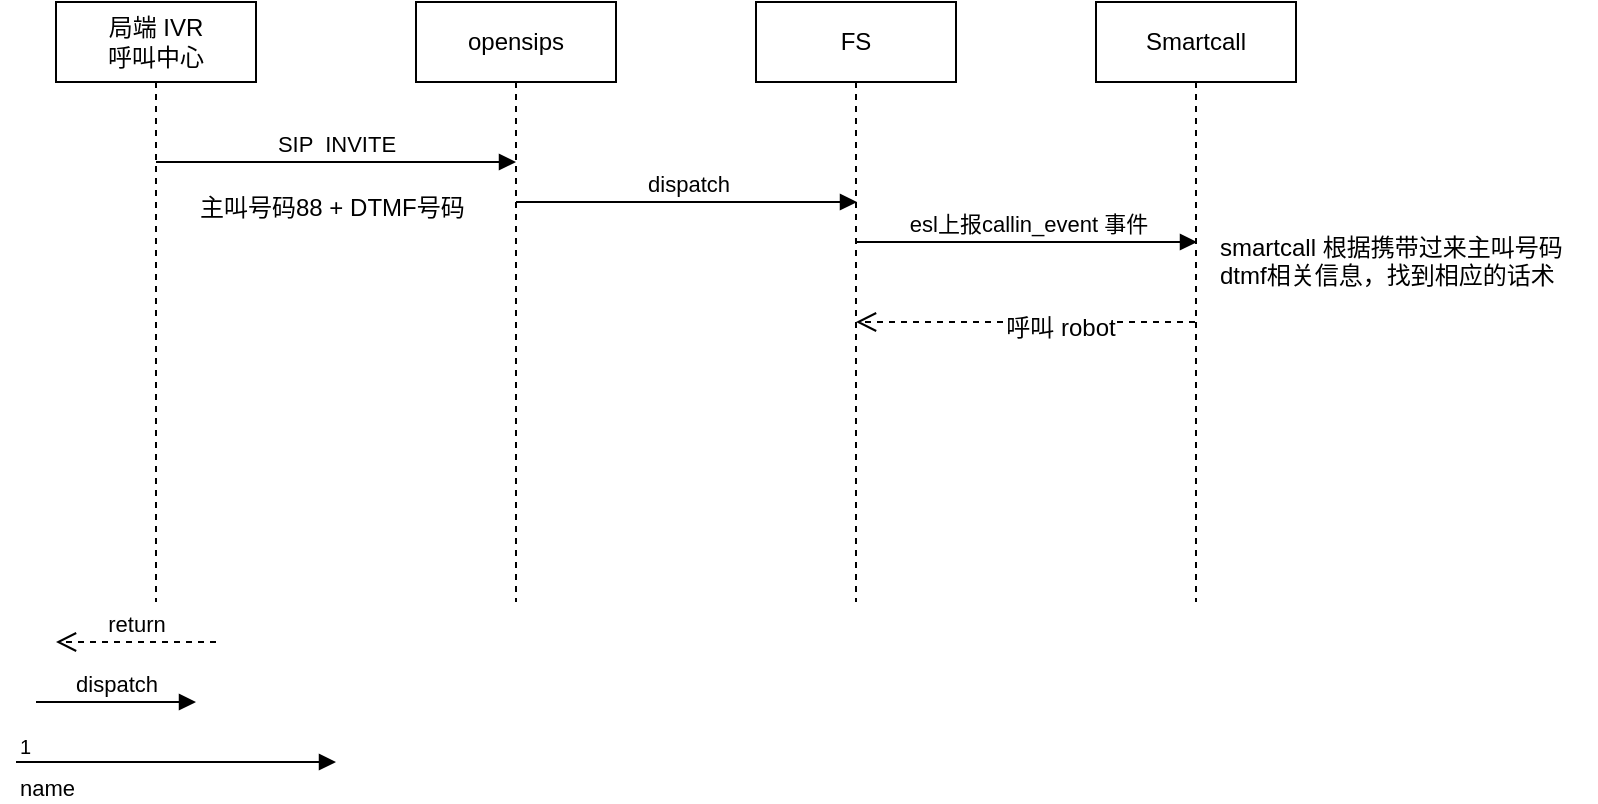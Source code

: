 <mxfile version="10.6.7" type="github"><diagram id="RMmNoxNE2acr0KCUxfcZ" name="第 1 页"><mxGraphModel dx="840" dy="421" grid="1" gridSize="10" guides="1" tooltips="1" connect="1" arrows="1" fold="1" page="1" pageScale="1" pageWidth="827" pageHeight="1169" math="0" shadow="0"><root><mxCell id="0"/><mxCell id="1" parent="0"/><mxCell id="oOYf7ftWBTHH0KaJbAzJ-1" value="FS" style="shape=umlLifeline;perimeter=lifelinePerimeter;whiteSpace=wrap;html=1;container=1;collapsible=0;recursiveResize=0;outlineConnect=0;" vertex="1" parent="1"><mxGeometry x="410" y="40" width="100" height="300" as="geometry"/></mxCell><mxCell id="oOYf7ftWBTHH0KaJbAzJ-2" value="opensips" style="shape=umlLifeline;perimeter=lifelinePerimeter;whiteSpace=wrap;html=1;container=1;collapsible=0;recursiveResize=0;outlineConnect=0;" vertex="1" parent="1"><mxGeometry x="240" y="40" width="100" height="300" as="geometry"/></mxCell><mxCell id="oOYf7ftWBTHH0KaJbAzJ-3" value="局端 IVR&lt;br&gt;呼叫中心" style="shape=umlLifeline;perimeter=lifelinePerimeter;whiteSpace=wrap;html=1;container=1;collapsible=0;recursiveResize=0;outlineConnect=0;" vertex="1" parent="1"><mxGeometry x="60" y="40" width="100" height="300" as="geometry"/></mxCell><mxCell id="oOYf7ftWBTHH0KaJbAzJ-8" value="SIP &amp;nbsp;INVITE" style="html=1;verticalAlign=bottom;endArrow=block;" edge="1" parent="1" source="oOYf7ftWBTHH0KaJbAzJ-3"><mxGeometry width="80" relative="1" as="geometry"><mxPoint x="120" y="130" as="sourcePoint"/><mxPoint x="290" y="120" as="targetPoint"/><Array as="points"><mxPoint x="280" y="120"/></Array></mxGeometry></mxCell><mxCell id="oOYf7ftWBTHH0KaJbAzJ-9" value="dispatch" style="html=1;verticalAlign=bottom;endArrow=block;" edge="1" parent="1"><mxGeometry width="80" relative="1" as="geometry"><mxPoint x="290" y="140" as="sourcePoint"/><mxPoint x="461" y="140" as="targetPoint"/><Array as="points"><mxPoint x="460.5" y="140"/></Array></mxGeometry></mxCell><mxCell id="oOYf7ftWBTHH0KaJbAzJ-10" value="Smartcall" style="shape=umlLifeline;perimeter=lifelinePerimeter;whiteSpace=wrap;html=1;container=1;collapsible=0;recursiveResize=0;outlineConnect=0;" vertex="1" parent="1"><mxGeometry x="580" y="40" width="100" height="300" as="geometry"/></mxCell><mxCell id="oOYf7ftWBTHH0KaJbAzJ-11" value="esl上报callin_event 事件" style="html=1;verticalAlign=bottom;endArrow=block;" edge="1" parent="1"><mxGeometry width="80" relative="1" as="geometry"><mxPoint x="460" y="160" as="sourcePoint"/><mxPoint x="631" y="160" as="targetPoint"/><Array as="points"><mxPoint x="630.5" y="160"/></Array></mxGeometry></mxCell><mxCell id="oOYf7ftWBTHH0KaJbAzJ-12" value="主叫号码88 + DTMF号码" style="text;html=1;resizable=0;points=[];autosize=1;align=left;verticalAlign=top;spacingTop=-4;" vertex="1" parent="1"><mxGeometry x="130" y="133" width="150" height="20" as="geometry"/></mxCell><mxCell id="oOYf7ftWBTHH0KaJbAzJ-13" value="return" style="html=1;verticalAlign=bottom;endArrow=open;dashed=1;endSize=8;" edge="1" parent="1"><mxGeometry relative="1" as="geometry"><mxPoint x="140" y="360" as="sourcePoint"/><mxPoint x="60" y="360" as="targetPoint"/></mxGeometry></mxCell><mxCell id="oOYf7ftWBTHH0KaJbAzJ-14" value="" style="html=1;verticalAlign=bottom;endArrow=open;dashed=1;endSize=8;" edge="1" parent="1" source="oOYf7ftWBTHH0KaJbAzJ-10" target="oOYf7ftWBTHH0KaJbAzJ-1"><mxGeometry relative="1" as="geometry"><mxPoint x="570" y="200" as="sourcePoint"/><mxPoint x="470" y="200" as="targetPoint"/><Array as="points"><mxPoint x="550" y="200"/></Array></mxGeometry></mxCell><mxCell id="oOYf7ftWBTHH0KaJbAzJ-20" value="呼叫 robot" style="text;html=1;resizable=0;points=[];align=center;verticalAlign=middle;labelBackgroundColor=#ffffff;" vertex="1" connectable="0" parent="oOYf7ftWBTHH0KaJbAzJ-14"><mxGeometry x="-0.065" y="10" relative="1" as="geometry"><mxPoint x="11" y="-7" as="offset"/></mxGeometry></mxCell><mxCell id="oOYf7ftWBTHH0KaJbAzJ-19" value="smartcall 根据携带过来主叫号码&lt;br&gt;dtmf相关信息，找到相应的话术" style="text;html=1;resizable=0;points=[];autosize=1;align=left;verticalAlign=top;spacingTop=-4;" vertex="1" parent="1"><mxGeometry x="640" y="153" width="190" height="30" as="geometry"/></mxCell><mxCell id="oOYf7ftWBTHH0KaJbAzJ-21" value="dispatch" style="html=1;verticalAlign=bottom;endArrow=block;" edge="1" parent="1"><mxGeometry width="80" relative="1" as="geometry"><mxPoint x="50" y="390" as="sourcePoint"/><mxPoint x="130" y="390" as="targetPoint"/></mxGeometry></mxCell><mxCell id="oOYf7ftWBTHH0KaJbAzJ-22" value="name" style="endArrow=block;endFill=1;html=1;edgeStyle=orthogonalEdgeStyle;align=left;verticalAlign=top;" edge="1" parent="1"><mxGeometry x="-1" relative="1" as="geometry"><mxPoint x="40" y="420" as="sourcePoint"/><mxPoint x="200" y="420" as="targetPoint"/></mxGeometry></mxCell><mxCell id="oOYf7ftWBTHH0KaJbAzJ-23" value="1" style="resizable=0;html=1;align=left;verticalAlign=bottom;labelBackgroundColor=#ffffff;fontSize=10;" connectable="0" vertex="1" parent="oOYf7ftWBTHH0KaJbAzJ-22"><mxGeometry x="-1" relative="1" as="geometry"/></mxCell></root></mxGraphModel></diagram></mxfile>